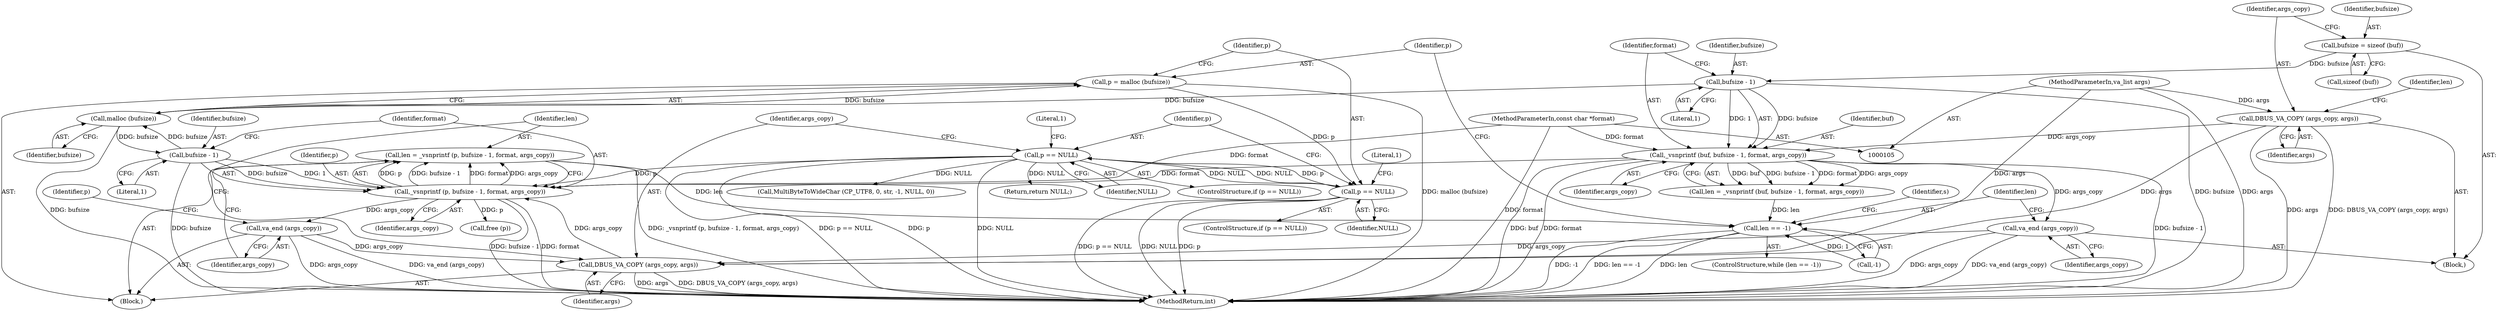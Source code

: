 digraph "0_dbus_954d75b2b64e4799f360d2a6bf9cff6d9fee37e7@API" {
"1000158" [label="(Call,len = _vsnprintf (p, bufsize - 1, format, args_copy))"];
"1000160" [label="(Call,_vsnprintf (p, bufsize - 1, format, args_copy))"];
"1000149" [label="(Call,p == NULL)"];
"1000142" [label="(Call,p == NULL)"];
"1000137" [label="(Call,p = malloc (bufsize))"];
"1000139" [label="(Call,malloc (bufsize))"];
"1000124" [label="(Call,bufsize - 1)"];
"1000113" [label="(Call,bufsize = sizeof (buf))"];
"1000162" [label="(Call,bufsize - 1)"];
"1000122" [label="(Call,_vsnprintf (buf, bufsize - 1, format, args_copy))"];
"1000106" [label="(MethodParameterIn,const char *format)"];
"1000117" [label="(Call,DBUS_VA_COPY (args_copy, args))"];
"1000107" [label="(MethodParameterIn,va_list args)"];
"1000155" [label="(Call,DBUS_VA_COPY (args_copy, args))"];
"1000167" [label="(Call,va_end (args_copy))"];
"1000129" [label="(Call,va_end (args_copy))"];
"1000132" [label="(Call,len == -1)"];
"1000197" [label="(Call,MultiByteToWideChar (CP_UTF8, 0, str, -1, NULL, 0))"];
"1000161" [label="(Identifier,p)"];
"1000311" [label="(MethodReturn,int)"];
"1000125" [label="(Identifier,bufsize)"];
"1000164" [label="(Literal,1)"];
"1000138" [label="(Identifier,p)"];
"1000170" [label="(Identifier,p)"];
"1000165" [label="(Identifier,format)"];
"1000160" [label="(Call,_vsnprintf (p, bufsize - 1, format, args_copy))"];
"1000159" [label="(Identifier,len)"];
"1000149" [label="(Call,p == NULL)"];
"1000155" [label="(Call,DBUS_VA_COPY (args_copy, args))"];
"1000141" [label="(ControlStructure,if (p == NULL))"];
"1000163" [label="(Identifier,bufsize)"];
"1000193" [label="(Return,return NULL;)"];
"1000156" [label="(Identifier,args_copy)"];
"1000157" [label="(Identifier,args)"];
"1000177" [label="(Identifier,s)"];
"1000122" [label="(Call,_vsnprintf (buf, bufsize - 1, format, args_copy))"];
"1000123" [label="(Identifier,buf)"];
"1000127" [label="(Identifier,format)"];
"1000136" [label="(Block,)"];
"1000150" [label="(Identifier,p)"];
"1000144" [label="(Identifier,NULL)"];
"1000114" [label="(Identifier,bufsize)"];
"1000158" [label="(Call,len = _vsnprintf (p, bufsize - 1, format, args_copy))"];
"1000154" [label="(Literal,1)"];
"1000106" [label="(MethodParameterIn,const char *format)"];
"1000151" [label="(Identifier,NULL)"];
"1000129" [label="(Call,va_end (args_copy))"];
"1000167" [label="(Call,va_end (args_copy))"];
"1000126" [label="(Literal,1)"];
"1000119" [label="(Identifier,args)"];
"1000124" [label="(Call,bufsize - 1)"];
"1000162" [label="(Call,bufsize - 1)"];
"1000148" [label="(ControlStructure,if (p == NULL))"];
"1000113" [label="(Call,bufsize = sizeof (buf))"];
"1000147" [label="(Literal,1)"];
"1000142" [label="(Call,p == NULL)"];
"1000117" [label="(Call,DBUS_VA_COPY (args_copy, args))"];
"1000107" [label="(MethodParameterIn,va_list args)"];
"1000120" [label="(Call,len = _vsnprintf (buf, bufsize - 1, format, args_copy))"];
"1000169" [label="(Call,free (p))"];
"1000108" [label="(Block,)"];
"1000140" [label="(Identifier,bufsize)"];
"1000130" [label="(Identifier,args_copy)"];
"1000131" [label="(ControlStructure,while (len == -1))"];
"1000134" [label="(Call,-1)"];
"1000121" [label="(Identifier,len)"];
"1000115" [label="(Call,sizeof (buf))"];
"1000132" [label="(Call,len == -1)"];
"1000143" [label="(Identifier,p)"];
"1000139" [label="(Call,malloc (bufsize))"];
"1000128" [label="(Identifier,args_copy)"];
"1000133" [label="(Identifier,len)"];
"1000168" [label="(Identifier,args_copy)"];
"1000166" [label="(Identifier,args_copy)"];
"1000118" [label="(Identifier,args_copy)"];
"1000137" [label="(Call,p = malloc (bufsize))"];
"1000158" -> "1000136"  [label="AST: "];
"1000158" -> "1000160"  [label="CFG: "];
"1000159" -> "1000158"  [label="AST: "];
"1000160" -> "1000158"  [label="AST: "];
"1000168" -> "1000158"  [label="CFG: "];
"1000158" -> "1000311"  [label="DDG: _vsnprintf (p, bufsize - 1, format, args_copy)"];
"1000158" -> "1000132"  [label="DDG: len"];
"1000160" -> "1000158"  [label="DDG: p"];
"1000160" -> "1000158"  [label="DDG: bufsize - 1"];
"1000160" -> "1000158"  [label="DDG: format"];
"1000160" -> "1000158"  [label="DDG: args_copy"];
"1000160" -> "1000166"  [label="CFG: "];
"1000161" -> "1000160"  [label="AST: "];
"1000162" -> "1000160"  [label="AST: "];
"1000165" -> "1000160"  [label="AST: "];
"1000166" -> "1000160"  [label="AST: "];
"1000160" -> "1000311"  [label="DDG: bufsize - 1"];
"1000160" -> "1000311"  [label="DDG: format"];
"1000149" -> "1000160"  [label="DDG: p"];
"1000162" -> "1000160"  [label="DDG: bufsize"];
"1000162" -> "1000160"  [label="DDG: 1"];
"1000122" -> "1000160"  [label="DDG: format"];
"1000106" -> "1000160"  [label="DDG: format"];
"1000155" -> "1000160"  [label="DDG: args_copy"];
"1000160" -> "1000167"  [label="DDG: args_copy"];
"1000160" -> "1000169"  [label="DDG: p"];
"1000149" -> "1000148"  [label="AST: "];
"1000149" -> "1000151"  [label="CFG: "];
"1000150" -> "1000149"  [label="AST: "];
"1000151" -> "1000149"  [label="AST: "];
"1000154" -> "1000149"  [label="CFG: "];
"1000156" -> "1000149"  [label="CFG: "];
"1000149" -> "1000311"  [label="DDG: NULL"];
"1000149" -> "1000311"  [label="DDG: p == NULL"];
"1000149" -> "1000311"  [label="DDG: p"];
"1000149" -> "1000142"  [label="DDG: NULL"];
"1000142" -> "1000149"  [label="DDG: p"];
"1000142" -> "1000149"  [label="DDG: NULL"];
"1000149" -> "1000193"  [label="DDG: NULL"];
"1000149" -> "1000197"  [label="DDG: NULL"];
"1000142" -> "1000141"  [label="AST: "];
"1000142" -> "1000144"  [label="CFG: "];
"1000143" -> "1000142"  [label="AST: "];
"1000144" -> "1000142"  [label="AST: "];
"1000147" -> "1000142"  [label="CFG: "];
"1000150" -> "1000142"  [label="CFG: "];
"1000142" -> "1000311"  [label="DDG: p == NULL"];
"1000142" -> "1000311"  [label="DDG: NULL"];
"1000142" -> "1000311"  [label="DDG: p"];
"1000137" -> "1000142"  [label="DDG: p"];
"1000137" -> "1000136"  [label="AST: "];
"1000137" -> "1000139"  [label="CFG: "];
"1000138" -> "1000137"  [label="AST: "];
"1000139" -> "1000137"  [label="AST: "];
"1000143" -> "1000137"  [label="CFG: "];
"1000137" -> "1000311"  [label="DDG: malloc (bufsize)"];
"1000139" -> "1000137"  [label="DDG: bufsize"];
"1000139" -> "1000140"  [label="CFG: "];
"1000140" -> "1000139"  [label="AST: "];
"1000139" -> "1000311"  [label="DDG: bufsize"];
"1000124" -> "1000139"  [label="DDG: bufsize"];
"1000162" -> "1000139"  [label="DDG: bufsize"];
"1000139" -> "1000162"  [label="DDG: bufsize"];
"1000124" -> "1000122"  [label="AST: "];
"1000124" -> "1000126"  [label="CFG: "];
"1000125" -> "1000124"  [label="AST: "];
"1000126" -> "1000124"  [label="AST: "];
"1000127" -> "1000124"  [label="CFG: "];
"1000124" -> "1000311"  [label="DDG: bufsize"];
"1000124" -> "1000122"  [label="DDG: bufsize"];
"1000124" -> "1000122"  [label="DDG: 1"];
"1000113" -> "1000124"  [label="DDG: bufsize"];
"1000113" -> "1000108"  [label="AST: "];
"1000113" -> "1000115"  [label="CFG: "];
"1000114" -> "1000113"  [label="AST: "];
"1000115" -> "1000113"  [label="AST: "];
"1000118" -> "1000113"  [label="CFG: "];
"1000162" -> "1000164"  [label="CFG: "];
"1000163" -> "1000162"  [label="AST: "];
"1000164" -> "1000162"  [label="AST: "];
"1000165" -> "1000162"  [label="CFG: "];
"1000162" -> "1000311"  [label="DDG: bufsize"];
"1000122" -> "1000120"  [label="AST: "];
"1000122" -> "1000128"  [label="CFG: "];
"1000123" -> "1000122"  [label="AST: "];
"1000127" -> "1000122"  [label="AST: "];
"1000128" -> "1000122"  [label="AST: "];
"1000120" -> "1000122"  [label="CFG: "];
"1000122" -> "1000311"  [label="DDG: buf"];
"1000122" -> "1000311"  [label="DDG: format"];
"1000122" -> "1000311"  [label="DDG: bufsize - 1"];
"1000122" -> "1000120"  [label="DDG: buf"];
"1000122" -> "1000120"  [label="DDG: bufsize - 1"];
"1000122" -> "1000120"  [label="DDG: format"];
"1000122" -> "1000120"  [label="DDG: args_copy"];
"1000106" -> "1000122"  [label="DDG: format"];
"1000117" -> "1000122"  [label="DDG: args_copy"];
"1000122" -> "1000129"  [label="DDG: args_copy"];
"1000106" -> "1000105"  [label="AST: "];
"1000106" -> "1000311"  [label="DDG: format"];
"1000117" -> "1000108"  [label="AST: "];
"1000117" -> "1000119"  [label="CFG: "];
"1000118" -> "1000117"  [label="AST: "];
"1000119" -> "1000117"  [label="AST: "];
"1000121" -> "1000117"  [label="CFG: "];
"1000117" -> "1000311"  [label="DDG: DBUS_VA_COPY (args_copy, args)"];
"1000117" -> "1000311"  [label="DDG: args"];
"1000107" -> "1000117"  [label="DDG: args"];
"1000117" -> "1000155"  [label="DDG: args"];
"1000107" -> "1000105"  [label="AST: "];
"1000107" -> "1000311"  [label="DDG: args"];
"1000107" -> "1000155"  [label="DDG: args"];
"1000155" -> "1000136"  [label="AST: "];
"1000155" -> "1000157"  [label="CFG: "];
"1000156" -> "1000155"  [label="AST: "];
"1000157" -> "1000155"  [label="AST: "];
"1000159" -> "1000155"  [label="CFG: "];
"1000155" -> "1000311"  [label="DDG: args"];
"1000155" -> "1000311"  [label="DDG: DBUS_VA_COPY (args_copy, args)"];
"1000167" -> "1000155"  [label="DDG: args_copy"];
"1000129" -> "1000155"  [label="DDG: args_copy"];
"1000167" -> "1000136"  [label="AST: "];
"1000167" -> "1000168"  [label="CFG: "];
"1000168" -> "1000167"  [label="AST: "];
"1000170" -> "1000167"  [label="CFG: "];
"1000167" -> "1000311"  [label="DDG: args_copy"];
"1000167" -> "1000311"  [label="DDG: va_end (args_copy)"];
"1000129" -> "1000108"  [label="AST: "];
"1000129" -> "1000130"  [label="CFG: "];
"1000130" -> "1000129"  [label="AST: "];
"1000133" -> "1000129"  [label="CFG: "];
"1000129" -> "1000311"  [label="DDG: args_copy"];
"1000129" -> "1000311"  [label="DDG: va_end (args_copy)"];
"1000132" -> "1000131"  [label="AST: "];
"1000132" -> "1000134"  [label="CFG: "];
"1000133" -> "1000132"  [label="AST: "];
"1000134" -> "1000132"  [label="AST: "];
"1000138" -> "1000132"  [label="CFG: "];
"1000177" -> "1000132"  [label="CFG: "];
"1000132" -> "1000311"  [label="DDG: len"];
"1000132" -> "1000311"  [label="DDG: len == -1"];
"1000132" -> "1000311"  [label="DDG: -1"];
"1000120" -> "1000132"  [label="DDG: len"];
"1000134" -> "1000132"  [label="DDG: 1"];
}
